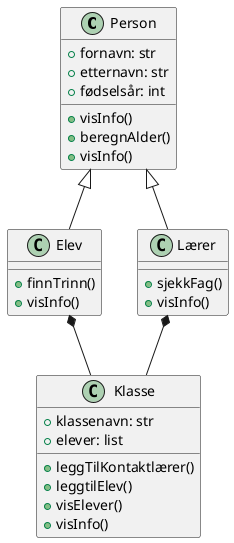 @startuml

class Person{
    +fornavn: str
    +etternavn: str
    +fødselsår: int
    +visInfo()
    +beregnAlder()
    +visInfo()
}

class Elev {
    +finnTrinn()
    +visInfo()
}

class Lærer {
    +sjekkFag()
    +visInfo()
}

Person <|-- Elev
Person <|-- Lærer
Lærer *-- Klasse
Elev *-- Klasse

class Klasse {
    +klassenavn: str
    +elever: list 
    +leggTilKontaktlærer()
    +leggtilElev()
    +visElever()
    +visInfo()
}

@enduml